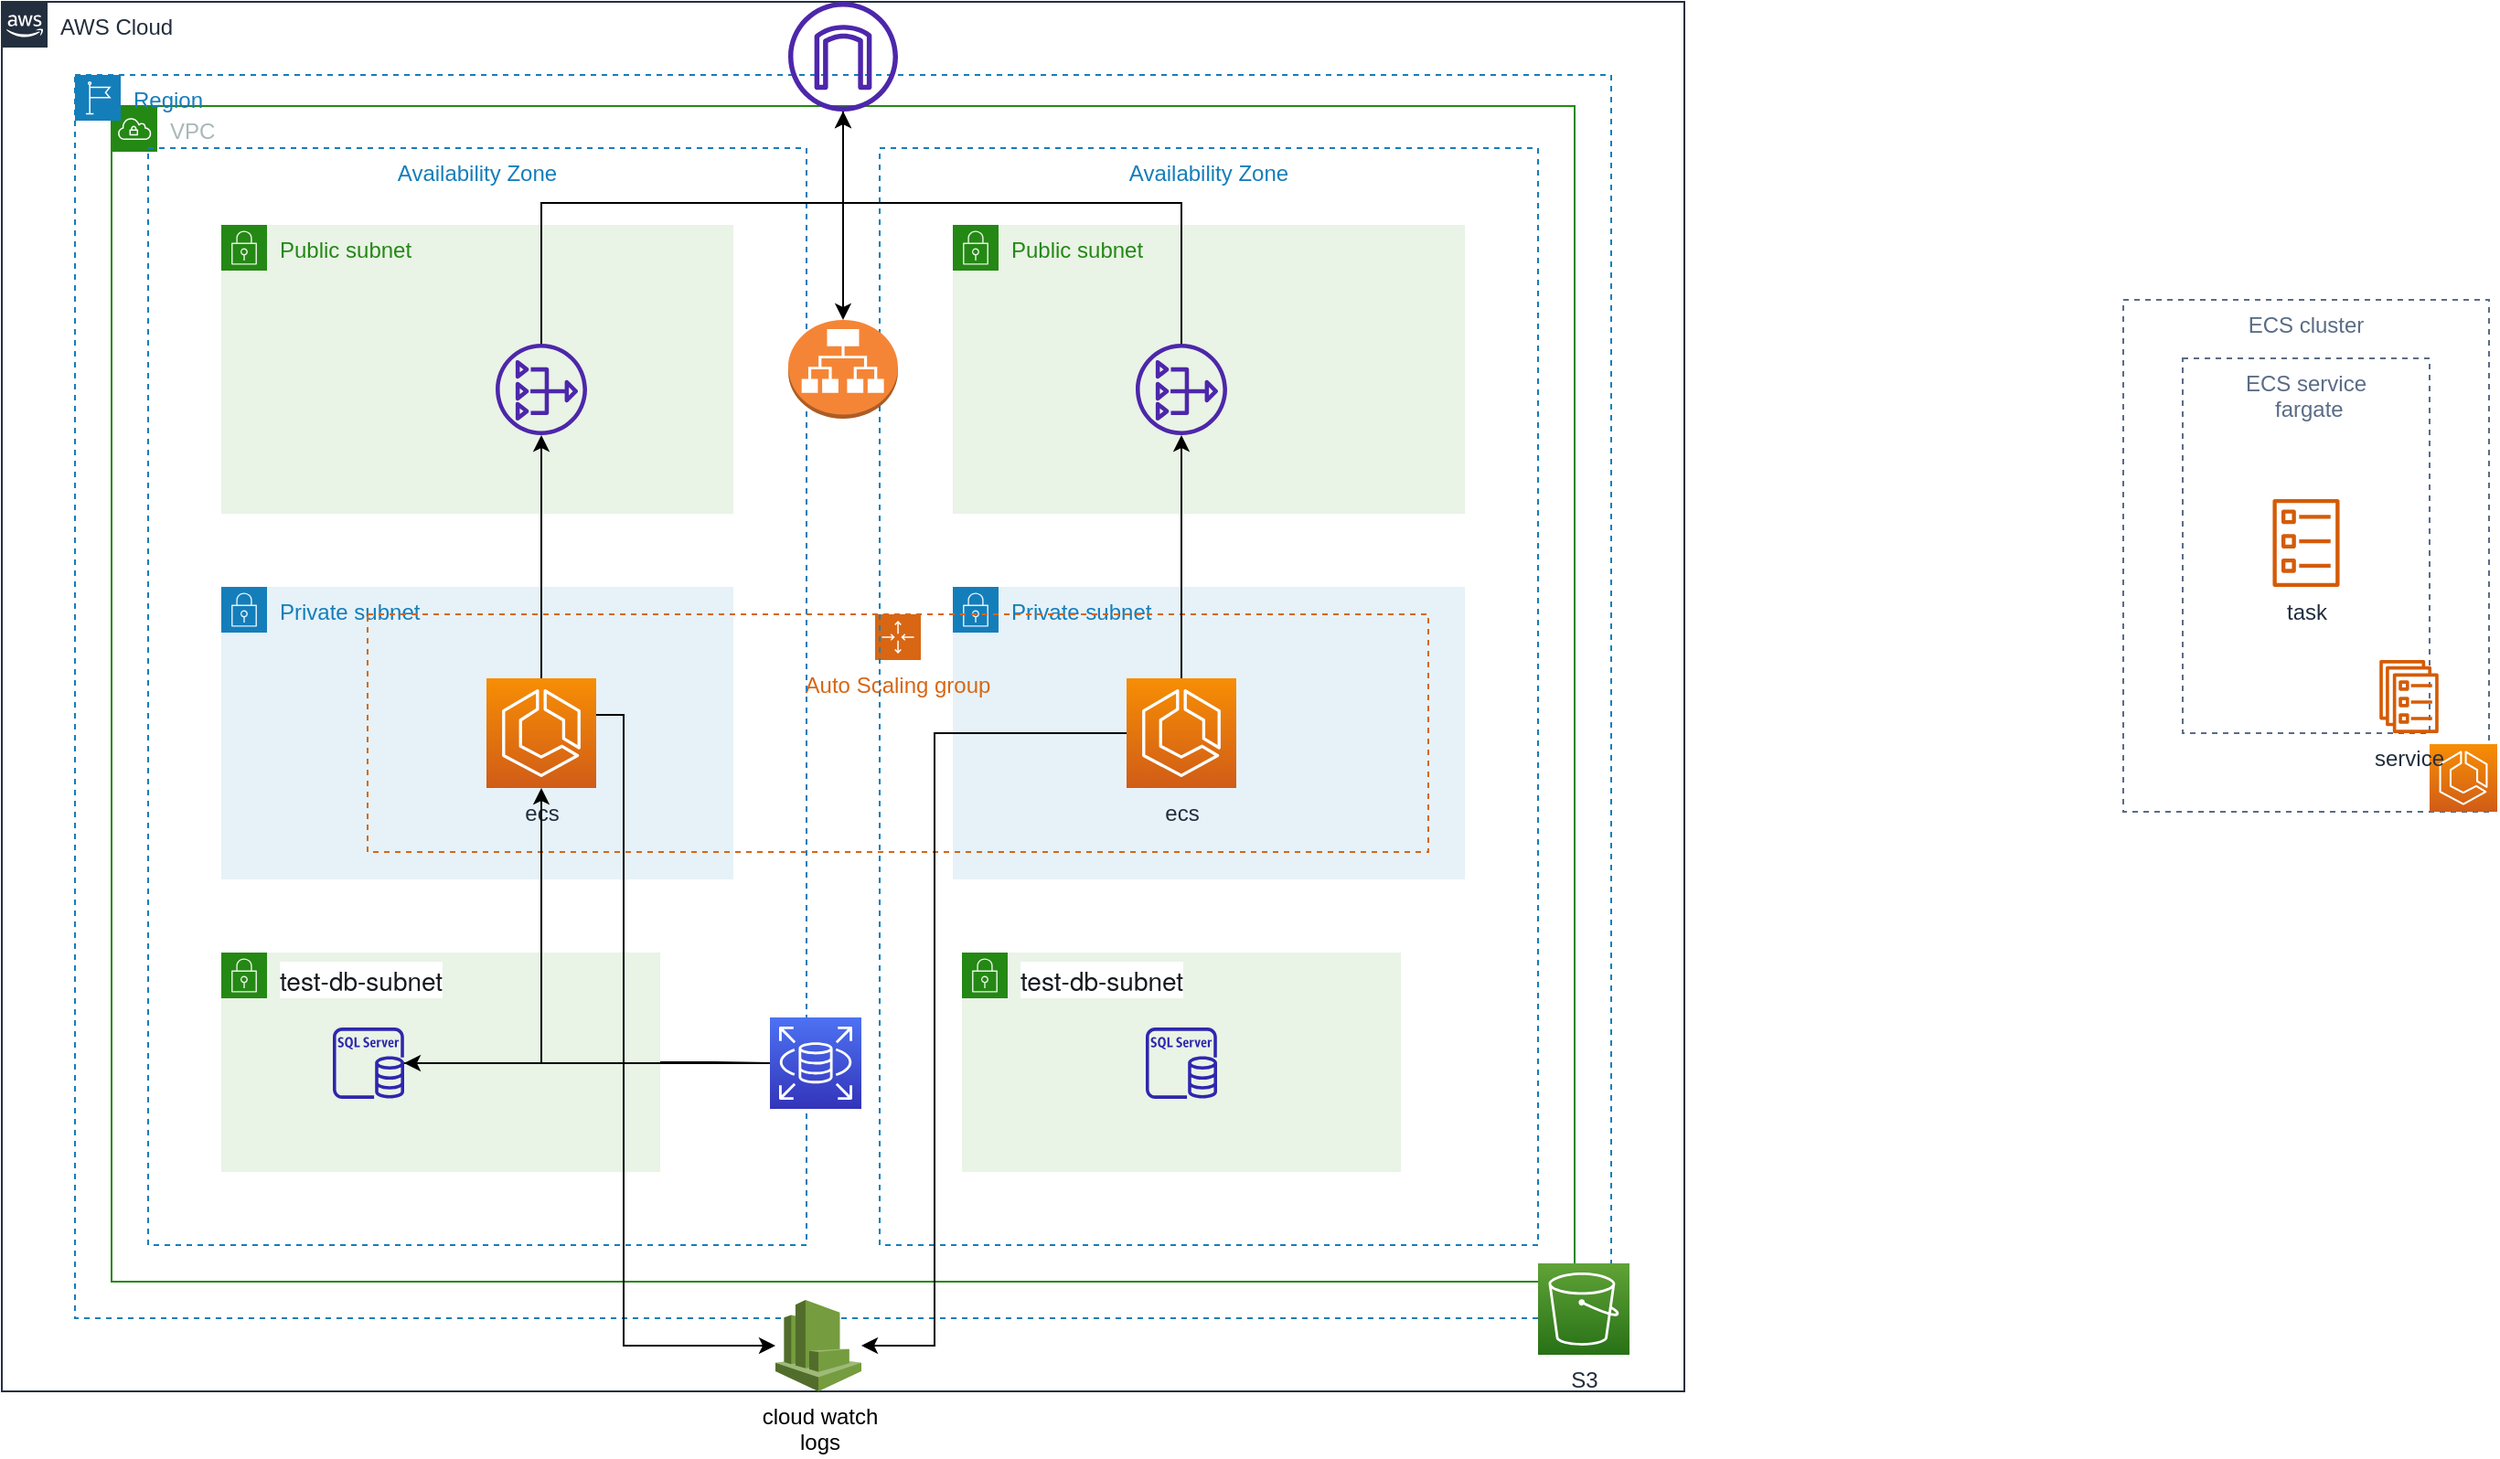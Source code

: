 <mxfile version="15.8.6" type="github"><diagram id="Ht1M8jgEwFfnCIfOTk4-" name="Page-1"><mxGraphModel dx="1006" dy="1371" grid="1" gridSize="10" guides="1" tooltips="1" connect="1" arrows="1" fold="1" page="1" pageScale="1" pageWidth="1169" pageHeight="827" math="0" shadow="0"><root><mxCell id="0"/><mxCell id="1" parent="0"/><mxCell id="236z_lFRGJb9iWs2kb4z-36" value="ECS cluster&#10;&#10;  " style="fillColor=none;strokeColor=#5A6C86;dashed=1;verticalAlign=top;fontStyle=0;fontColor=#5A6C86;" vertex="1" parent="1"><mxGeometry x="1240" y="-437" width="200" height="280" as="geometry"/></mxCell><mxCell id="236z_lFRGJb9iWs2kb4z-43" value="ECS service&#10; fargate" style="fillColor=none;strokeColor=#5A6C86;dashed=1;verticalAlign=top;fontStyle=0;fontColor=#5A6C86;" vertex="1" parent="1"><mxGeometry x="1272.5" y="-405" width="135" height="205" as="geometry"/></mxCell><mxCell id="236z_lFRGJb9iWs2kb4z-16" value="Private subnet" style="points=[[0,0],[0.25,0],[0.5,0],[0.75,0],[1,0],[1,0.25],[1,0.5],[1,0.75],[1,1],[0.75,1],[0.5,1],[0.25,1],[0,1],[0,0.75],[0,0.5],[0,0.25]];outlineConnect=0;gradientColor=none;html=1;whiteSpace=wrap;fontSize=12;fontStyle=0;shape=mxgraph.aws4.group;grIcon=mxgraph.aws4.group_security_group;grStroke=0;strokeColor=#147EBA;fillColor=#E6F2F8;verticalAlign=top;align=left;spacingLeft=30;fontColor=#147EBA;dashed=0;" vertex="1" parent="1"><mxGeometry x="600" y="-280" width="280" height="160" as="geometry"/></mxCell><mxCell id="236z_lFRGJb9iWs2kb4z-5" value="Private subnet" style="points=[[0,0],[0.25,0],[0.5,0],[0.75,0],[1,0],[1,0.25],[1,0.5],[1,0.75],[1,1],[0.75,1],[0.5,1],[0.25,1],[0,1],[0,0.75],[0,0.5],[0,0.25]];outlineConnect=0;gradientColor=none;html=1;whiteSpace=wrap;fontSize=12;fontStyle=0;shape=mxgraph.aws4.group;grIcon=mxgraph.aws4.group_security_group;grStroke=0;strokeColor=#147EBA;fillColor=#E6F2F8;verticalAlign=top;align=left;spacingLeft=30;fontColor=#147EBA;dashed=0;" vertex="1" parent="1"><mxGeometry x="200" y="-280" width="280" height="160" as="geometry"/></mxCell><mxCell id="236z_lFRGJb9iWs2kb4z-28" value="Auto Scaling group" style="points=[[0,0],[0.25,0],[0.5,0],[0.75,0],[1,0],[1,0.25],[1,0.5],[1,0.75],[1,1],[0.75,1],[0.5,1],[0.25,1],[0,1],[0,0.75],[0,0.5],[0,0.25]];outlineConnect=0;gradientColor=none;html=1;whiteSpace=wrap;fontSize=12;fontStyle=0;shape=mxgraph.aws4.groupCenter;grIcon=mxgraph.aws4.group_auto_scaling_group;grStroke=1;strokeColor=#D86613;fillColor=none;verticalAlign=top;align=center;fontColor=#D86613;dashed=1;spacingTop=25;" vertex="1" parent="1"><mxGeometry x="280" y="-265" width="580" height="130" as="geometry"/></mxCell><mxCell id="236z_lFRGJb9iWs2kb4z-6" value="VPC" style="points=[[0,0],[0.25,0],[0.5,0],[0.75,0],[1,0],[1,0.25],[1,0.5],[1,0.75],[1,1],[0.75,1],[0.5,1],[0.25,1],[0,1],[0,0.75],[0,0.5],[0,0.25]];outlineConnect=0;gradientColor=none;html=1;whiteSpace=wrap;fontSize=12;fontStyle=0;shape=mxgraph.aws4.group;grIcon=mxgraph.aws4.group_vpc;strokeColor=#248814;fillColor=none;verticalAlign=top;align=left;spacingLeft=30;fontColor=#AAB7B8;dashed=0;" vertex="1" parent="1"><mxGeometry x="140" y="-543" width="800" height="643" as="geometry"/></mxCell><mxCell id="236z_lFRGJb9iWs2kb4z-1" value="AWS Cloud" style="points=[[0,0],[0.25,0],[0.5,0],[0.75,0],[1,0],[1,0.25],[1,0.5],[1,0.75],[1,1],[0.75,1],[0.5,1],[0.25,1],[0,1],[0,0.75],[0,0.5],[0,0.25]];outlineConnect=0;gradientColor=none;html=1;whiteSpace=wrap;fontSize=12;fontStyle=0;shape=mxgraph.aws4.group;grIcon=mxgraph.aws4.group_aws_cloud_alt;strokeColor=#232F3E;fillColor=none;verticalAlign=top;align=left;spacingLeft=30;fontColor=#232F3E;dashed=0;" vertex="1" parent="1"><mxGeometry x="80" y="-600" width="920" height="760" as="geometry"/></mxCell><mxCell id="236z_lFRGJb9iWs2kb4z-4" value="Region" style="points=[[0,0],[0.25,0],[0.5,0],[0.75,0],[1,0],[1,0.25],[1,0.5],[1,0.75],[1,1],[0.75,1],[0.5,1],[0.25,1],[0,1],[0,0.75],[0,0.5],[0,0.25]];outlineConnect=0;gradientColor=none;html=1;whiteSpace=wrap;fontSize=12;fontStyle=0;shape=mxgraph.aws4.group;grIcon=mxgraph.aws4.group_region;strokeColor=#147EBA;fillColor=none;verticalAlign=top;align=left;spacingLeft=30;fontColor=#147EBA;dashed=1;" vertex="1" parent="1"><mxGeometry x="120" y="-560" width="840" height="680" as="geometry"/></mxCell><mxCell id="236z_lFRGJb9iWs2kb4z-3" value="Availability Zone" style="fillColor=none;strokeColor=#147EBA;dashed=1;verticalAlign=top;fontStyle=0;fontColor=#147EBA;" vertex="1" parent="1"><mxGeometry x="560" y="-520" width="360" height="600" as="geometry"/></mxCell><mxCell id="236z_lFRGJb9iWs2kb4z-2" value="Availability Zone" style="fillColor=none;strokeColor=#147EBA;dashed=1;verticalAlign=top;fontStyle=0;fontColor=#147EBA;" vertex="1" parent="1"><mxGeometry x="160" y="-520" width="360" height="600" as="geometry"/></mxCell><mxCell id="236z_lFRGJb9iWs2kb4z-7" value="Public subnet" style="points=[[0,0],[0.25,0],[0.5,0],[0.75,0],[1,0],[1,0.25],[1,0.5],[1,0.75],[1,1],[0.75,1],[0.5,1],[0.25,1],[0,1],[0,0.75],[0,0.5],[0,0.25]];outlineConnect=0;gradientColor=none;html=1;whiteSpace=wrap;fontSize=12;fontStyle=0;shape=mxgraph.aws4.group;grIcon=mxgraph.aws4.group_security_group;grStroke=0;strokeColor=#248814;fillColor=#E9F3E6;verticalAlign=top;align=left;spacingLeft=30;fontColor=#248814;dashed=0;" vertex="1" parent="1"><mxGeometry x="200" y="-478" width="280" height="158" as="geometry"/></mxCell><mxCell id="236z_lFRGJb9iWs2kb4z-24" style="edgeStyle=orthogonalEdgeStyle;rounded=0;orthogonalLoop=1;jettySize=auto;html=1;" edge="1" parent="1" source="236z_lFRGJb9iWs2kb4z-8" target="236z_lFRGJb9iWs2kb4z-11"><mxGeometry relative="1" as="geometry"><Array as="points"><mxPoint x="375" y="-490"/><mxPoint x="540" y="-490"/></Array></mxGeometry></mxCell><mxCell id="236z_lFRGJb9iWs2kb4z-8" value="" style="sketch=0;outlineConnect=0;fontColor=#232F3E;gradientColor=none;fillColor=#4D27AA;strokeColor=none;dashed=0;verticalLabelPosition=bottom;verticalAlign=top;align=center;html=1;fontSize=12;fontStyle=0;aspect=fixed;pointerEvents=1;shape=mxgraph.aws4.nat_gateway;" vertex="1" parent="1"><mxGeometry x="350" y="-413" width="50" height="50" as="geometry"/></mxCell><mxCell id="236z_lFRGJb9iWs2kb4z-10" value="" style="outlineConnect=0;dashed=0;verticalLabelPosition=bottom;verticalAlign=top;align=center;html=1;shape=mxgraph.aws3.application_load_balancer;fillColor=#F58536;gradientColor=none;" vertex="1" parent="1"><mxGeometry x="510" y="-426" width="60" height="54" as="geometry"/></mxCell><mxCell id="236z_lFRGJb9iWs2kb4z-12" style="edgeStyle=orthogonalEdgeStyle;rounded=0;orthogonalLoop=1;jettySize=auto;html=1;" edge="1" parent="1" source="236z_lFRGJb9iWs2kb4z-11" target="236z_lFRGJb9iWs2kb4z-10"><mxGeometry relative="1" as="geometry"/></mxCell><mxCell id="236z_lFRGJb9iWs2kb4z-11" value="" style="sketch=0;outlineConnect=0;fontColor=#232F3E;gradientColor=none;fillColor=#4D27AA;strokeColor=none;dashed=0;verticalLabelPosition=bottom;verticalAlign=top;align=center;html=1;fontSize=12;fontStyle=0;aspect=fixed;pointerEvents=1;shape=mxgraph.aws4.internet_gateway;" vertex="1" parent="1"><mxGeometry x="510" y="-600" width="60" height="60" as="geometry"/></mxCell><mxCell id="236z_lFRGJb9iWs2kb4z-23" style="edgeStyle=orthogonalEdgeStyle;rounded=0;orthogonalLoop=1;jettySize=auto;html=1;" edge="1" parent="1" source="236z_lFRGJb9iWs2kb4z-13" target="236z_lFRGJb9iWs2kb4z-8"><mxGeometry relative="1" as="geometry"/></mxCell><mxCell id="236z_lFRGJb9iWs2kb4z-13" value="ecs" style="sketch=0;points=[[0,0,0],[0.25,0,0],[0.5,0,0],[0.75,0,0],[1,0,0],[0,1,0],[0.25,1,0],[0.5,1,0],[0.75,1,0],[1,1,0],[0,0.25,0],[0,0.5,0],[0,0.75,0],[1,0.25,0],[1,0.5,0],[1,0.75,0]];outlineConnect=0;fontColor=#232F3E;gradientColor=#F78E04;gradientDirection=north;fillColor=#D05C17;strokeColor=#ffffff;dashed=0;verticalLabelPosition=bottom;verticalAlign=top;align=center;html=1;fontSize=12;fontStyle=0;aspect=fixed;shape=mxgraph.aws4.resourceIcon;resIcon=mxgraph.aws4.ecs;" vertex="1" parent="1"><mxGeometry x="345" y="-230" width="60" height="60" as="geometry"/></mxCell><mxCell id="236z_lFRGJb9iWs2kb4z-14" value="Public subnet" style="points=[[0,0],[0.25,0],[0.5,0],[0.75,0],[1,0],[1,0.25],[1,0.5],[1,0.75],[1,1],[0.75,1],[0.5,1],[0.25,1],[0,1],[0,0.75],[0,0.5],[0,0.25]];outlineConnect=0;gradientColor=none;html=1;whiteSpace=wrap;fontSize=12;fontStyle=0;shape=mxgraph.aws4.group;grIcon=mxgraph.aws4.group_security_group;grStroke=0;strokeColor=#248814;fillColor=#E9F3E6;verticalAlign=top;align=left;spacingLeft=30;fontColor=#248814;dashed=0;" vertex="1" parent="1"><mxGeometry x="600" y="-478" width="280" height="158" as="geometry"/></mxCell><mxCell id="236z_lFRGJb9iWs2kb4z-17" value="&lt;span style=&quot;color: rgb(22 , 25 , 31) ; font-family: &amp;#34;amazon ember&amp;#34; , &amp;#34;helvetica neue&amp;#34; , &amp;#34;roboto&amp;#34; , &amp;#34;arial&amp;#34; , sans-serif ; font-size: 14px ; background-color: rgb(255 , 255 , 255)&quot;&gt;test-db-subnet&lt;/span&gt;" style="points=[[0,0],[0.25,0],[0.5,0],[0.75,0],[1,0],[1,0.25],[1,0.5],[1,0.75],[1,1],[0.75,1],[0.5,1],[0.25,1],[0,1],[0,0.75],[0,0.5],[0,0.25]];outlineConnect=0;gradientColor=none;html=1;whiteSpace=wrap;fontSize=12;fontStyle=0;shape=mxgraph.aws4.group;grIcon=mxgraph.aws4.group_security_group;grStroke=0;strokeColor=#248814;fillColor=#E9F3E6;verticalAlign=top;align=left;spacingLeft=30;fontColor=#248814;dashed=0;" vertex="1" parent="1"><mxGeometry x="200" y="-80" width="240" height="120" as="geometry"/></mxCell><mxCell id="236z_lFRGJb9iWs2kb4z-21" style="edgeStyle=orthogonalEdgeStyle;rounded=0;orthogonalLoop=1;jettySize=auto;html=1;" edge="1" parent="1" source="236z_lFRGJb9iWs2kb4z-18" target="236z_lFRGJb9iWs2kb4z-20"><mxGeometry relative="1" as="geometry"/></mxCell><mxCell id="236z_lFRGJb9iWs2kb4z-44" style="edgeStyle=orthogonalEdgeStyle;rounded=0;orthogonalLoop=1;jettySize=auto;html=1;" edge="1" parent="1" source="236z_lFRGJb9iWs2kb4z-20" target="236z_lFRGJb9iWs2kb4z-13"><mxGeometry relative="1" as="geometry"/></mxCell><mxCell id="236z_lFRGJb9iWs2kb4z-20" value="" style="sketch=0;outlineConnect=0;fontColor=#232F3E;gradientColor=none;fillColor=#2E27AD;strokeColor=none;dashed=0;verticalLabelPosition=bottom;verticalAlign=top;align=center;html=1;fontSize=12;fontStyle=0;aspect=fixed;pointerEvents=1;shape=mxgraph.aws4.rds_sql_server_instance;" vertex="1" parent="1"><mxGeometry x="261" y="-39" width="39" height="39" as="geometry"/></mxCell><mxCell id="236z_lFRGJb9iWs2kb4z-26" value="cloud watch&lt;br&gt;logs&lt;br&gt;" style="outlineConnect=0;dashed=0;verticalLabelPosition=bottom;verticalAlign=top;align=center;html=1;shape=mxgraph.aws3.cloudwatch;fillColor=#759C3E;gradientColor=none;" vertex="1" parent="1"><mxGeometry x="503" y="110" width="47" height="50" as="geometry"/></mxCell><mxCell id="236z_lFRGJb9iWs2kb4z-31" style="edgeStyle=orthogonalEdgeStyle;rounded=0;orthogonalLoop=1;jettySize=auto;html=1;" edge="1" parent="1" source="236z_lFRGJb9iWs2kb4z-29" target="236z_lFRGJb9iWs2kb4z-30"><mxGeometry relative="1" as="geometry"/></mxCell><mxCell id="236z_lFRGJb9iWs2kb4z-33" style="edgeStyle=orthogonalEdgeStyle;rounded=0;orthogonalLoop=1;jettySize=auto;html=1;" edge="1" parent="1" source="236z_lFRGJb9iWs2kb4z-29" target="236z_lFRGJb9iWs2kb4z-26"><mxGeometry relative="1" as="geometry"><mxPoint x="530" y="110" as="targetPoint"/><Array as="points"><mxPoint x="590" y="-200"/><mxPoint x="590" y="135"/></Array></mxGeometry></mxCell><mxCell id="236z_lFRGJb9iWs2kb4z-29" value="ecs" style="sketch=0;points=[[0,0,0],[0.25,0,0],[0.5,0,0],[0.75,0,0],[1,0,0],[0,1,0],[0.25,1,0],[0.5,1,0],[0.75,1,0],[1,1,0],[0,0.25,0],[0,0.5,0],[0,0.75,0],[1,0.25,0],[1,0.5,0],[1,0.75,0]];outlineConnect=0;fontColor=#232F3E;gradientColor=#F78E04;gradientDirection=north;fillColor=#D05C17;strokeColor=#ffffff;dashed=0;verticalLabelPosition=bottom;verticalAlign=top;align=center;html=1;fontSize=12;fontStyle=0;aspect=fixed;shape=mxgraph.aws4.resourceIcon;resIcon=mxgraph.aws4.ecs;" vertex="1" parent="1"><mxGeometry x="695" y="-230" width="60" height="60" as="geometry"/></mxCell><mxCell id="236z_lFRGJb9iWs2kb4z-32" style="edgeStyle=orthogonalEdgeStyle;rounded=0;orthogonalLoop=1;jettySize=auto;html=1;" edge="1" parent="1" source="236z_lFRGJb9iWs2kb4z-30" target="236z_lFRGJb9iWs2kb4z-11"><mxGeometry relative="1" as="geometry"><Array as="points"><mxPoint x="725" y="-490"/><mxPoint x="540" y="-490"/></Array></mxGeometry></mxCell><mxCell id="236z_lFRGJb9iWs2kb4z-30" value="" style="sketch=0;outlineConnect=0;fontColor=#232F3E;gradientColor=none;fillColor=#4D27AA;strokeColor=none;dashed=0;verticalLabelPosition=bottom;verticalAlign=top;align=center;html=1;fontSize=12;fontStyle=0;aspect=fixed;pointerEvents=1;shape=mxgraph.aws4.nat_gateway;" vertex="1" parent="1"><mxGeometry x="700" y="-413" width="50" height="50" as="geometry"/></mxCell><mxCell id="236z_lFRGJb9iWs2kb4z-34" value="&lt;span style=&quot;color: rgb(22 , 25 , 31) ; font-family: &amp;#34;amazon ember&amp;#34; , &amp;#34;helvetica neue&amp;#34; , &amp;#34;roboto&amp;#34; , &amp;#34;arial&amp;#34; , sans-serif ; font-size: 14px ; background-color: rgb(255 , 255 , 255)&quot;&gt;test-db-subnet&lt;/span&gt;" style="points=[[0,0],[0.25,0],[0.5,0],[0.75,0],[1,0],[1,0.25],[1,0.5],[1,0.75],[1,1],[0.75,1],[0.5,1],[0.25,1],[0,1],[0,0.75],[0,0.5],[0,0.25]];outlineConnect=0;gradientColor=none;html=1;whiteSpace=wrap;fontSize=12;fontStyle=0;shape=mxgraph.aws4.group;grIcon=mxgraph.aws4.group_security_group;grStroke=0;strokeColor=#248814;fillColor=#E9F3E6;verticalAlign=top;align=left;spacingLeft=30;fontColor=#248814;dashed=0;" vertex="1" parent="1"><mxGeometry x="605" y="-80" width="240" height="120" as="geometry"/></mxCell><mxCell id="236z_lFRGJb9iWs2kb4z-35" value="S3&lt;br&gt;" style="sketch=0;points=[[0,0,0],[0.25,0,0],[0.5,0,0],[0.75,0,0],[1,0,0],[0,1,0],[0.25,1,0],[0.5,1,0],[0.75,1,0],[1,1,0],[0,0.25,0],[0,0.5,0],[0,0.75,0],[1,0.25,0],[1,0.5,0],[1,0.75,0]];outlineConnect=0;fontColor=#232F3E;gradientColor=#60A337;gradientDirection=north;fillColor=#277116;strokeColor=#ffffff;dashed=0;verticalLabelPosition=bottom;verticalAlign=top;align=center;html=1;fontSize=12;fontStyle=0;aspect=fixed;shape=mxgraph.aws4.resourceIcon;resIcon=mxgraph.aws4.s3;" vertex="1" parent="1"><mxGeometry x="920" y="90" width="50" height="50" as="geometry"/></mxCell><mxCell id="236z_lFRGJb9iWs2kb4z-37" value="" style="sketch=0;points=[[0,0,0],[0.25,0,0],[0.5,0,0],[0.75,0,0],[1,0,0],[0,1,0],[0.25,1,0],[0.5,1,0],[0.75,1,0],[1,1,0],[0,0.25,0],[0,0.5,0],[0,0.75,0],[1,0.25,0],[1,0.5,0],[1,0.75,0]];outlineConnect=0;fontColor=#232F3E;gradientColor=#F78E04;gradientDirection=north;fillColor=#D05C17;strokeColor=#ffffff;dashed=0;verticalLabelPosition=bottom;verticalAlign=top;align=center;html=1;fontSize=12;fontStyle=0;aspect=fixed;shape=mxgraph.aws4.resourceIcon;resIcon=mxgraph.aws4.ecs;" vertex="1" parent="1"><mxGeometry x="1407.5" y="-194" width="37" height="37" as="geometry"/></mxCell><mxCell id="236z_lFRGJb9iWs2kb4z-38" value="" style="sketch=0;outlineConnect=0;fontColor=#232F3E;gradientColor=none;fillColor=#2E27AD;strokeColor=none;dashed=0;verticalLabelPosition=bottom;verticalAlign=top;align=center;html=1;fontSize=12;fontStyle=0;aspect=fixed;pointerEvents=1;shape=mxgraph.aws4.rds_sql_server_instance;" vertex="1" parent="1"><mxGeometry x="705.5" y="-39" width="39" height="39" as="geometry"/></mxCell><mxCell id="236z_lFRGJb9iWs2kb4z-18" value="" style="sketch=0;points=[[0,0,0],[0.25,0,0],[0.5,0,0],[0.75,0,0],[1,0,0],[0,1,0],[0.25,1,0],[0.5,1,0],[0.75,1,0],[1,1,0],[0,0.25,0],[0,0.5,0],[0,0.75,0],[1,0.25,0],[1,0.5,0],[1,0.75,0]];outlineConnect=0;fontColor=#232F3E;gradientColor=#4D72F3;gradientDirection=north;fillColor=#3334B9;strokeColor=#ffffff;dashed=0;verticalLabelPosition=bottom;verticalAlign=top;align=center;html=1;fontSize=12;fontStyle=0;aspect=fixed;shape=mxgraph.aws4.resourceIcon;resIcon=mxgraph.aws4.rds;" vertex="1" parent="1"><mxGeometry x="500" y="-44.5" width="50" height="50" as="geometry"/></mxCell><mxCell id="236z_lFRGJb9iWs2kb4z-40" value="" style="edgeStyle=orthogonalEdgeStyle;rounded=0;orthogonalLoop=1;jettySize=auto;html=1;endArrow=none;" edge="1" parent="1" source="236z_lFRGJb9iWs2kb4z-17" target="236z_lFRGJb9iWs2kb4z-18"><mxGeometry relative="1" as="geometry"><mxPoint x="440" y="-20" as="sourcePoint"/><mxPoint x="540" y="-540.001" as="targetPoint"/></mxGeometry></mxCell><mxCell id="236z_lFRGJb9iWs2kb4z-41" value="service" style="sketch=0;outlineConnect=0;fontColor=#232F3E;gradientColor=none;fillColor=#D45B07;strokeColor=none;dashed=0;verticalLabelPosition=bottom;verticalAlign=top;align=center;html=1;fontSize=12;fontStyle=0;aspect=fixed;pointerEvents=1;shape=mxgraph.aws4.ecs_service;" vertex="1" parent="1"><mxGeometry x="1380" y="-240" width="32.5" height="40" as="geometry"/></mxCell><mxCell id="236z_lFRGJb9iWs2kb4z-42" value="task" style="sketch=0;outlineConnect=0;fontColor=#232F3E;gradientColor=none;fillColor=#D45B07;strokeColor=none;dashed=0;verticalLabelPosition=bottom;verticalAlign=top;align=center;html=1;fontSize=12;fontStyle=0;aspect=fixed;pointerEvents=1;shape=mxgraph.aws4.ecs_task;" vertex="1" parent="1"><mxGeometry x="1321.5" y="-328" width="37" height="48" as="geometry"/></mxCell><mxCell id="236z_lFRGJb9iWs2kb4z-27" style="edgeStyle=orthogonalEdgeStyle;rounded=0;orthogonalLoop=1;jettySize=auto;html=1;" edge="1" parent="1" source="236z_lFRGJb9iWs2kb4z-13" target="236z_lFRGJb9iWs2kb4z-26"><mxGeometry relative="1" as="geometry"><Array as="points"><mxPoint x="420" y="-210"/><mxPoint x="420" y="135"/></Array></mxGeometry></mxCell></root></mxGraphModel></diagram></mxfile>
